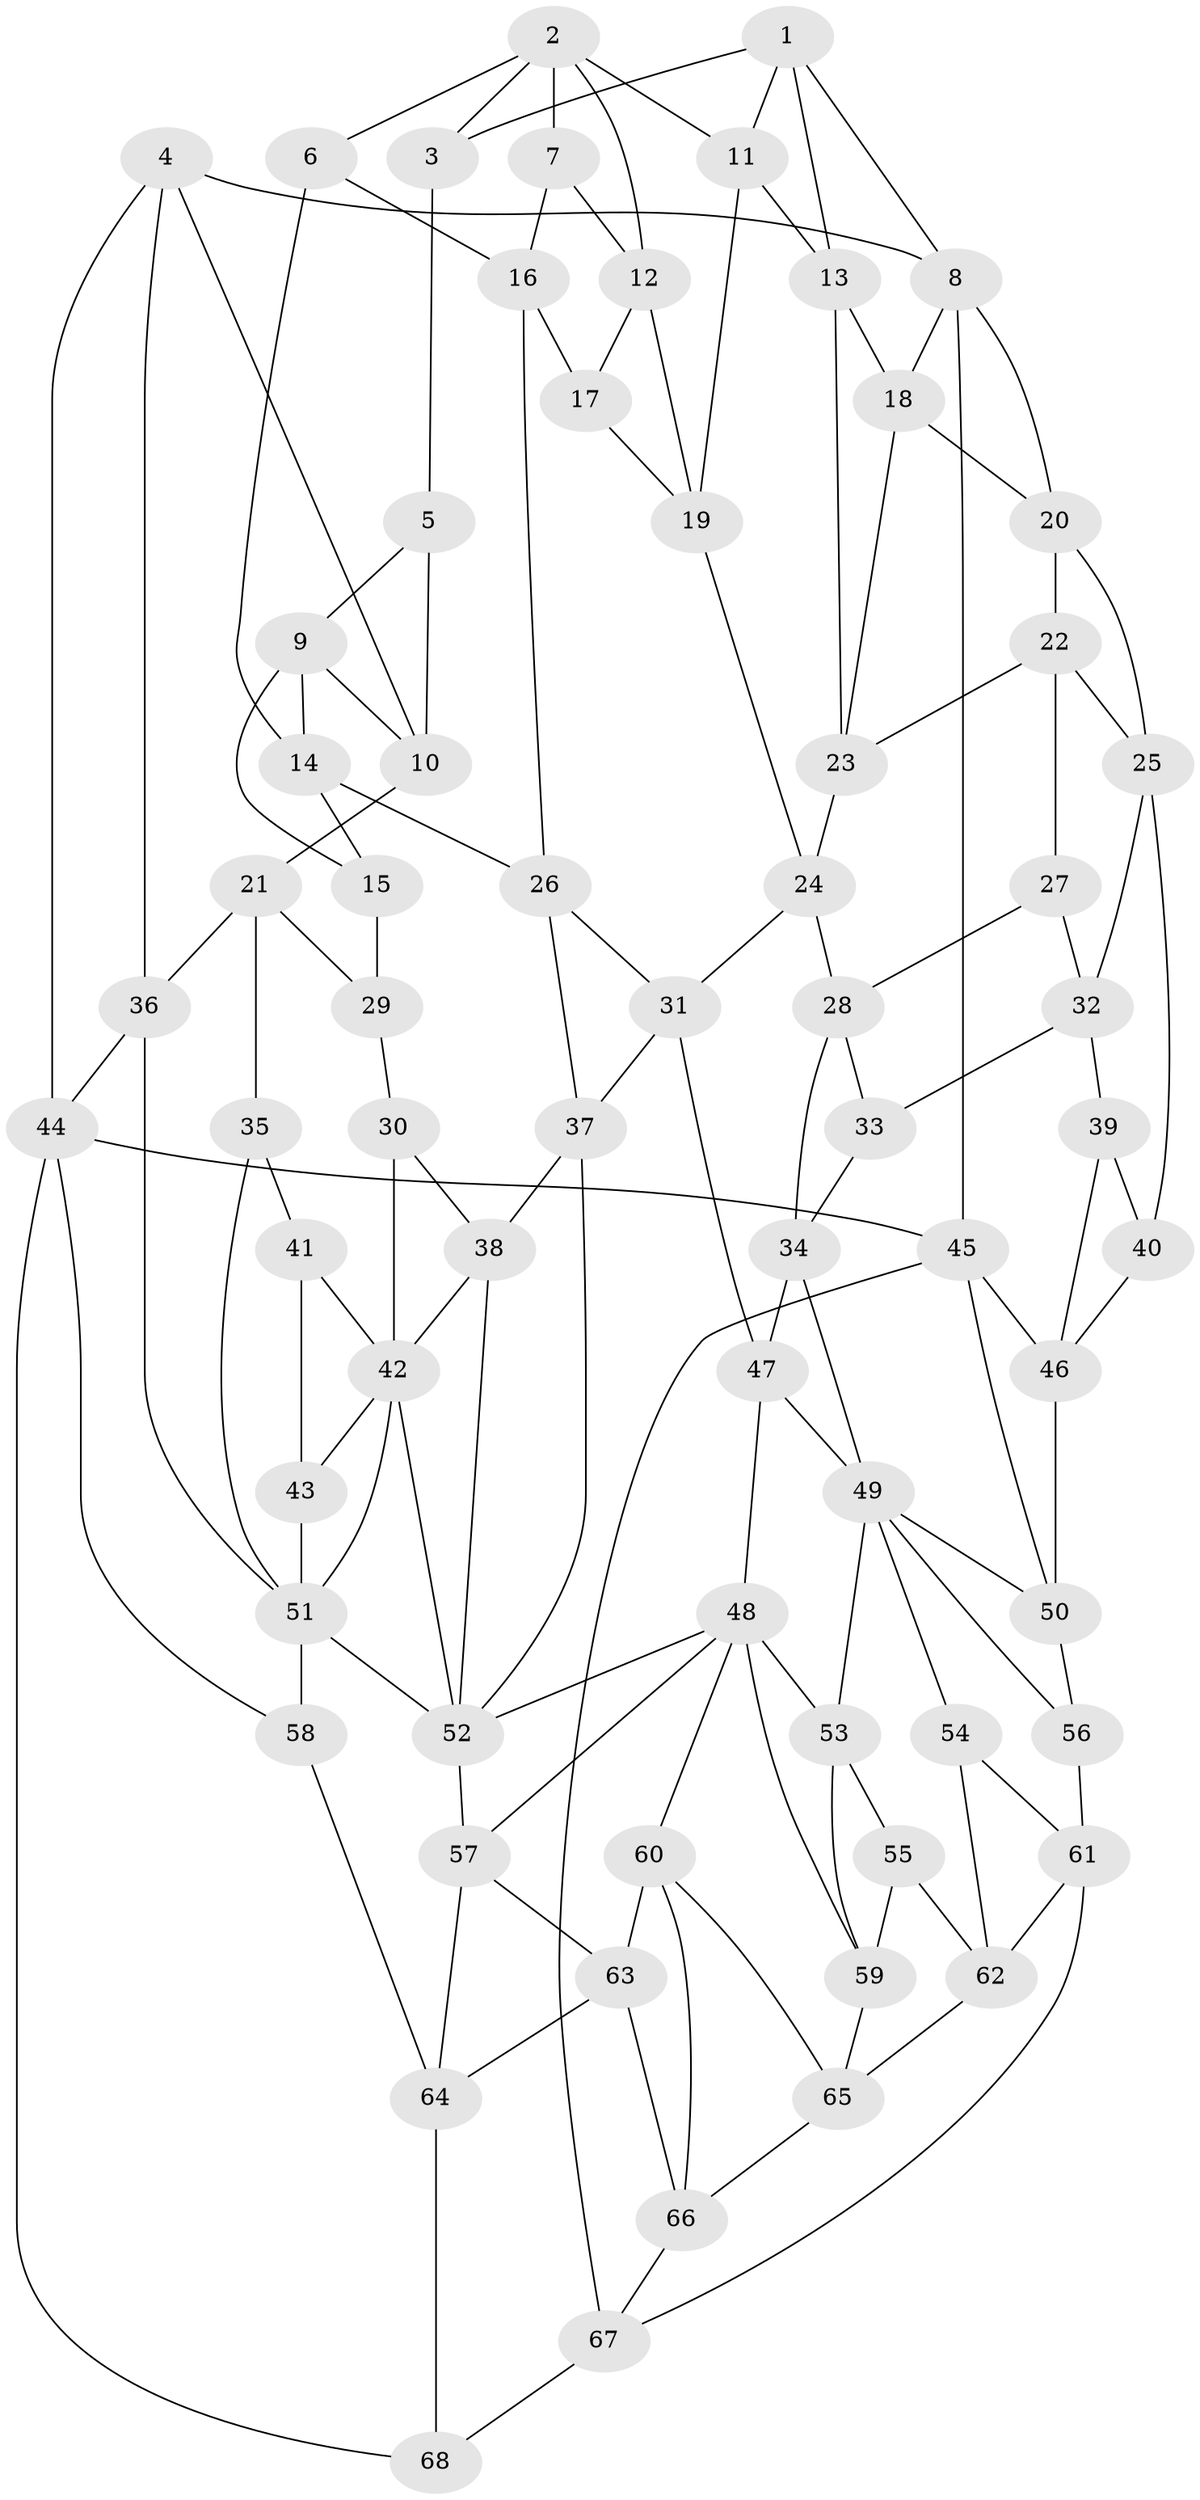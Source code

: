 // original degree distribution, {3: 0.014705882352941176, 5: 0.5294117647058824, 4: 0.23529411764705882, 6: 0.22058823529411764}
// Generated by graph-tools (version 1.1) at 2025/27/03/09/25 03:27:03]
// undirected, 68 vertices, 133 edges
graph export_dot {
graph [start="1"]
  node [color=gray90,style=filled];
  1;
  2;
  3;
  4;
  5;
  6;
  7;
  8;
  9;
  10;
  11;
  12;
  13;
  14;
  15;
  16;
  17;
  18;
  19;
  20;
  21;
  22;
  23;
  24;
  25;
  26;
  27;
  28;
  29;
  30;
  31;
  32;
  33;
  34;
  35;
  36;
  37;
  38;
  39;
  40;
  41;
  42;
  43;
  44;
  45;
  46;
  47;
  48;
  49;
  50;
  51;
  52;
  53;
  54;
  55;
  56;
  57;
  58;
  59;
  60;
  61;
  62;
  63;
  64;
  65;
  66;
  67;
  68;
  1 -- 3 [weight=1.0];
  1 -- 8 [weight=1.0];
  1 -- 11 [weight=1.0];
  1 -- 13 [weight=1.0];
  2 -- 3 [weight=1.0];
  2 -- 6 [weight=1.0];
  2 -- 7 [weight=1.0];
  2 -- 11 [weight=1.0];
  2 -- 12 [weight=1.0];
  3 -- 5 [weight=1.0];
  4 -- 8 [weight=1.0];
  4 -- 10 [weight=1.0];
  4 -- 36 [weight=1.0];
  4 -- 44 [weight=1.0];
  5 -- 9 [weight=1.0];
  5 -- 10 [weight=1.0];
  6 -- 14 [weight=1.0];
  6 -- 16 [weight=1.0];
  7 -- 12 [weight=1.0];
  7 -- 16 [weight=1.0];
  8 -- 18 [weight=1.0];
  8 -- 20 [weight=1.0];
  8 -- 45 [weight=1.0];
  9 -- 10 [weight=1.0];
  9 -- 14 [weight=1.0];
  9 -- 15 [weight=1.0];
  10 -- 21 [weight=1.0];
  11 -- 13 [weight=1.0];
  11 -- 19 [weight=1.0];
  12 -- 17 [weight=1.0];
  12 -- 19 [weight=1.0];
  13 -- 18 [weight=1.0];
  13 -- 23 [weight=1.0];
  14 -- 15 [weight=1.0];
  14 -- 26 [weight=1.0];
  15 -- 29 [weight=2.0];
  16 -- 17 [weight=1.0];
  16 -- 26 [weight=1.0];
  17 -- 19 [weight=1.0];
  18 -- 20 [weight=1.0];
  18 -- 23 [weight=1.0];
  19 -- 24 [weight=1.0];
  20 -- 22 [weight=1.0];
  20 -- 25 [weight=1.0];
  21 -- 29 [weight=1.0];
  21 -- 35 [weight=1.0];
  21 -- 36 [weight=1.0];
  22 -- 23 [weight=1.0];
  22 -- 25 [weight=1.0];
  22 -- 27 [weight=1.0];
  23 -- 24 [weight=1.0];
  24 -- 28 [weight=1.0];
  24 -- 31 [weight=1.0];
  25 -- 32 [weight=1.0];
  25 -- 40 [weight=1.0];
  26 -- 31 [weight=1.0];
  26 -- 37 [weight=1.0];
  27 -- 28 [weight=1.0];
  27 -- 32 [weight=1.0];
  28 -- 33 [weight=1.0];
  28 -- 34 [weight=1.0];
  29 -- 30 [weight=1.0];
  30 -- 38 [weight=1.0];
  30 -- 42 [weight=1.0];
  31 -- 37 [weight=1.0];
  31 -- 47 [weight=1.0];
  32 -- 33 [weight=1.0];
  32 -- 39 [weight=1.0];
  33 -- 34 [weight=1.0];
  34 -- 47 [weight=1.0];
  34 -- 49 [weight=1.0];
  35 -- 41 [weight=2.0];
  35 -- 51 [weight=1.0];
  36 -- 44 [weight=1.0];
  36 -- 51 [weight=1.0];
  37 -- 38 [weight=1.0];
  37 -- 52 [weight=1.0];
  38 -- 42 [weight=1.0];
  38 -- 52 [weight=1.0];
  39 -- 40 [weight=2.0];
  39 -- 46 [weight=1.0];
  40 -- 46 [weight=1.0];
  41 -- 42 [weight=1.0];
  41 -- 43 [weight=1.0];
  42 -- 43 [weight=1.0];
  42 -- 51 [weight=1.0];
  42 -- 52 [weight=1.0];
  43 -- 51 [weight=1.0];
  44 -- 45 [weight=1.0];
  44 -- 58 [weight=1.0];
  44 -- 68 [weight=1.0];
  45 -- 46 [weight=1.0];
  45 -- 50 [weight=1.0];
  45 -- 67 [weight=1.0];
  46 -- 50 [weight=1.0];
  47 -- 48 [weight=1.0];
  47 -- 49 [weight=1.0];
  48 -- 52 [weight=1.0];
  48 -- 53 [weight=1.0];
  48 -- 57 [weight=1.0];
  48 -- 59 [weight=1.0];
  48 -- 60 [weight=1.0];
  49 -- 50 [weight=1.0];
  49 -- 53 [weight=1.0];
  49 -- 54 [weight=1.0];
  49 -- 56 [weight=1.0];
  50 -- 56 [weight=2.0];
  51 -- 52 [weight=1.0];
  51 -- 58 [weight=1.0];
  52 -- 57 [weight=1.0];
  53 -- 55 [weight=1.0];
  53 -- 59 [weight=1.0];
  54 -- 61 [weight=1.0];
  54 -- 62 [weight=1.0];
  55 -- 59 [weight=1.0];
  55 -- 62 [weight=1.0];
  56 -- 61 [weight=1.0];
  57 -- 63 [weight=1.0];
  57 -- 64 [weight=1.0];
  58 -- 64 [weight=1.0];
  59 -- 65 [weight=1.0];
  60 -- 63 [weight=1.0];
  60 -- 65 [weight=1.0];
  60 -- 66 [weight=1.0];
  61 -- 62 [weight=1.0];
  61 -- 67 [weight=1.0];
  62 -- 65 [weight=1.0];
  63 -- 64 [weight=1.0];
  63 -- 66 [weight=1.0];
  64 -- 68 [weight=1.0];
  65 -- 66 [weight=1.0];
  66 -- 67 [weight=1.0];
  67 -- 68 [weight=1.0];
}
